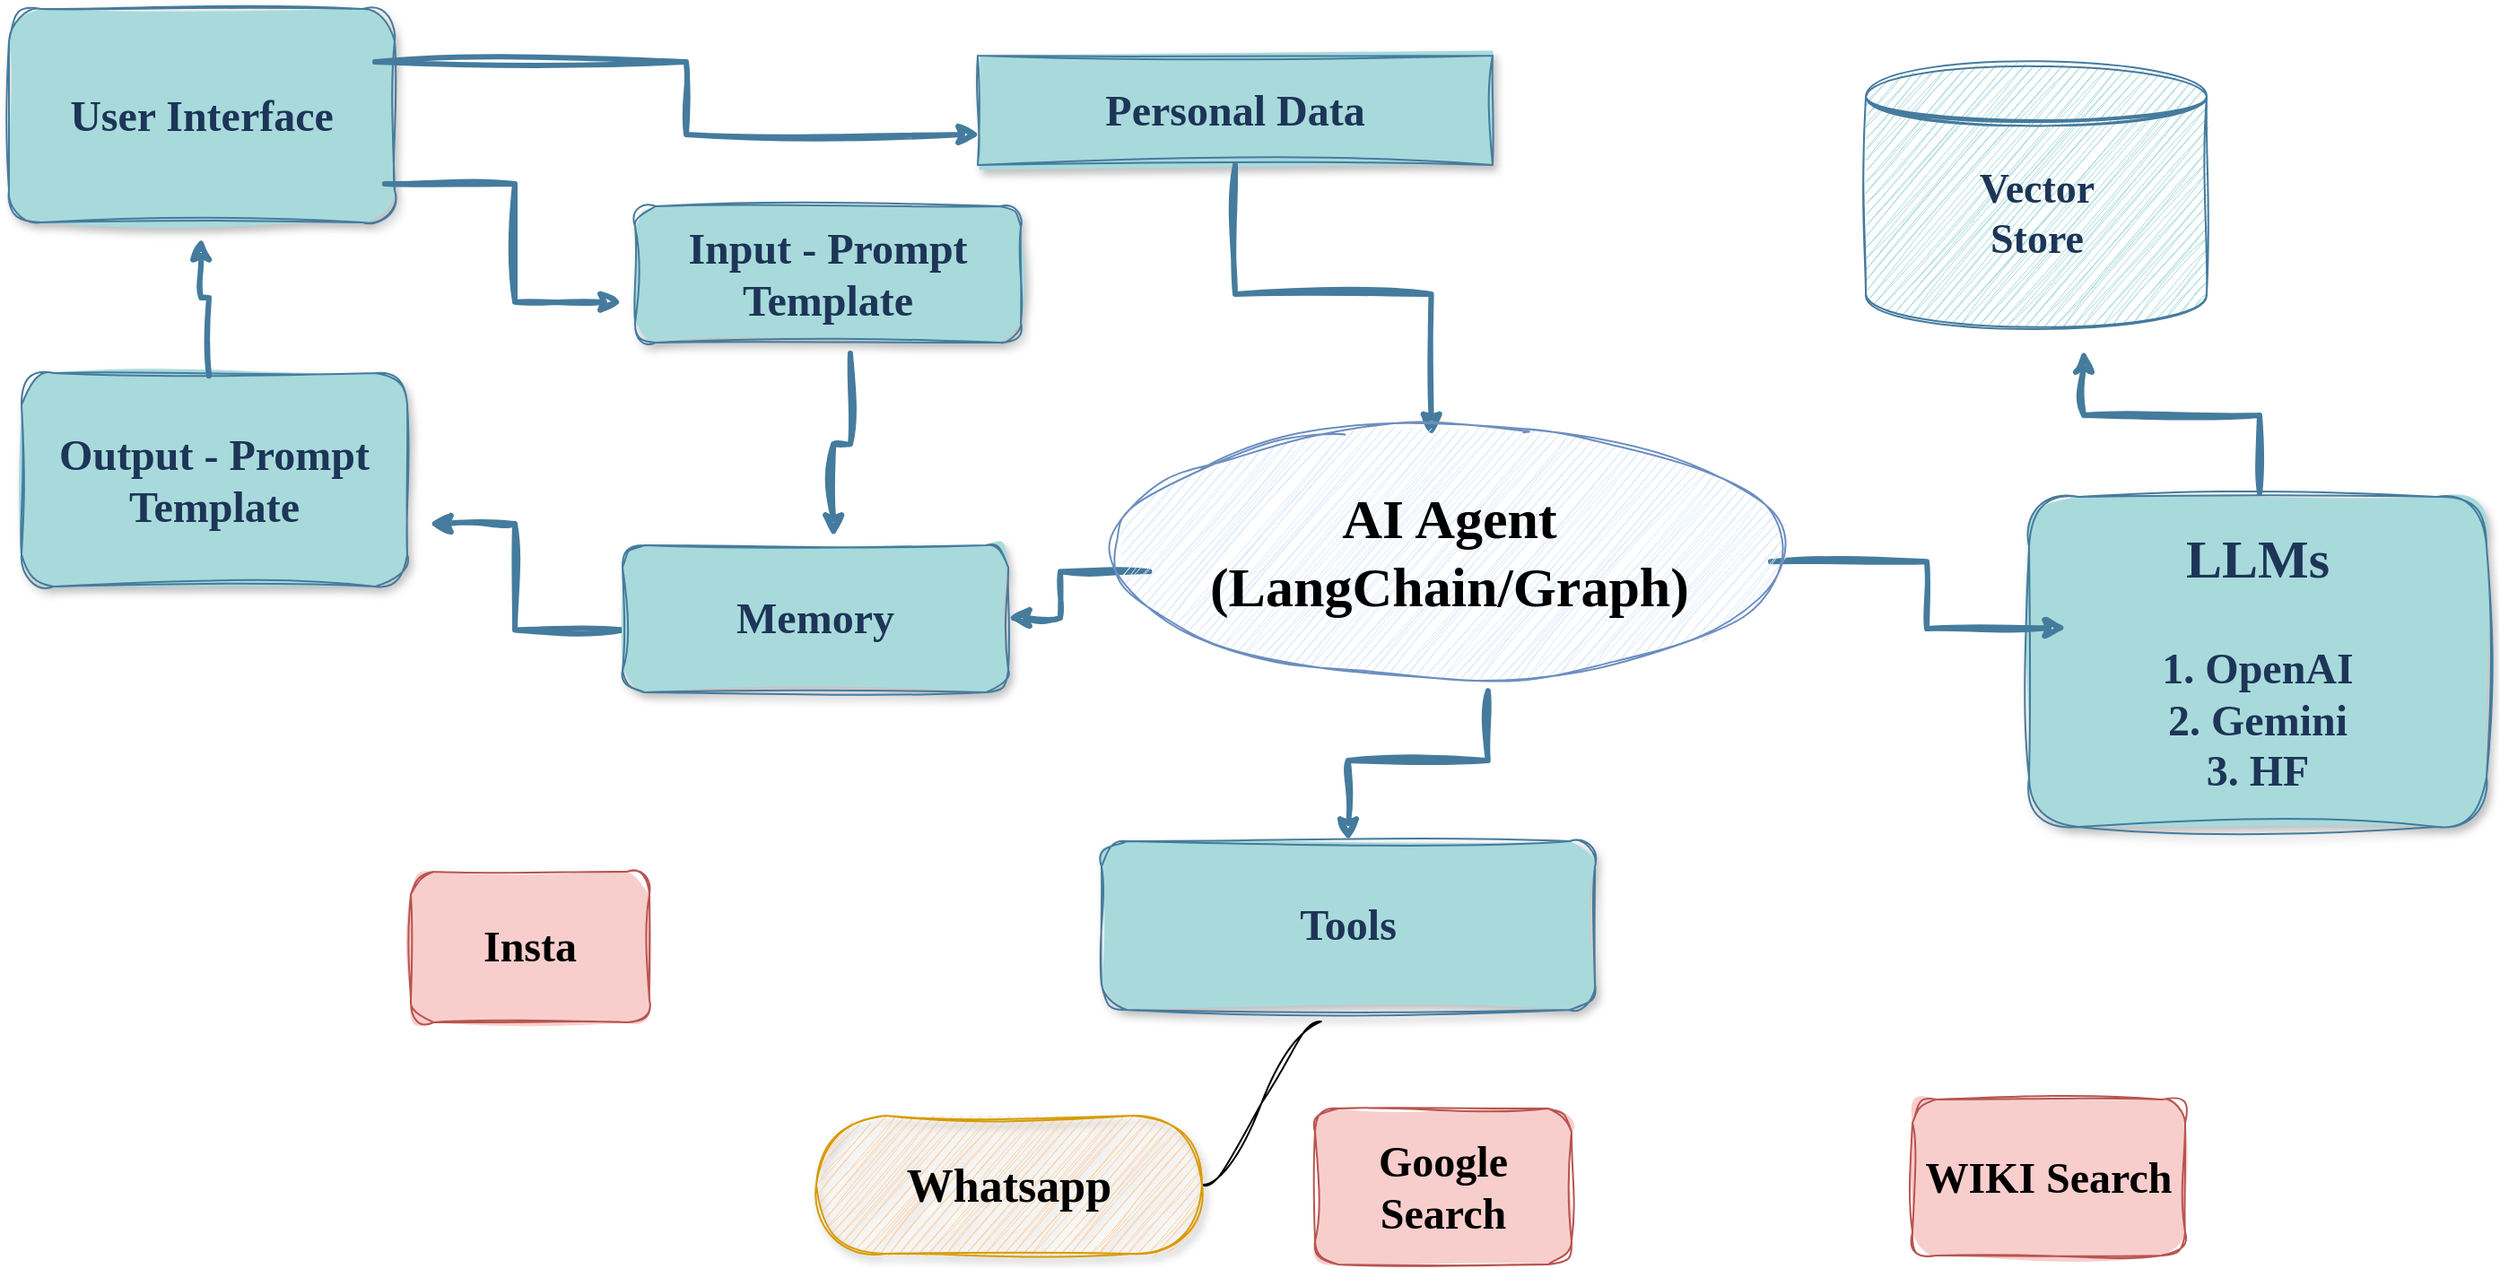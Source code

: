 <mxfile version="26.1.1">
  <diagram name="Page-1" id="c7558073-3199-34d8-9f00-42111426c3f3">
    <mxGraphModel dx="2190" dy="1100" grid="0" gridSize="10" guides="0" tooltips="1" connect="0" arrows="1" fold="1" page="1" pageScale="1" pageWidth="850" pageHeight="1100" background="none" math="0" shadow="0" adaptiveColors="auto">
      <root>
        <object label="" id="0">
          <mxCell />
        </object>
        <mxCell id="1" parent="0" />
        <mxCell id="TeiEiH09iCQTftUvuPfI-22" value="Input - Prompt Template" style="text;html=1;align=center;verticalAlign=middle;whiteSpace=wrap;rounded=1;fontFamily=Comic Sans MS;fontSize=24;fontStyle=1;fillColor=#A8DADC;strokeColor=#457B9D;fillStyle=solid;shadow=1;labelBackgroundColor=none;fontColor=#1D3557;sketch=1;curveFitting=1;jiggle=2;" parent="1" vertex="1">
          <mxGeometry x="440" y="198" width="215" height="76" as="geometry" />
        </mxCell>
        <mxCell id="TeiEiH09iCQTftUvuPfI-23" value="Output - Prompt Template" style="text;html=1;align=center;verticalAlign=middle;whiteSpace=wrap;rounded=1;fontFamily=Comic Sans MS;fontSize=24;fontStyle=1;fillColor=#A8DADC;strokeColor=#457B9D;fillStyle=solid;shadow=1;labelBackgroundColor=none;fontColor=#1D3557;sketch=1;curveFitting=1;jiggle=2;" parent="1" vertex="1">
          <mxGeometry x="98" y="291" width="215" height="119" as="geometry" />
        </mxCell>
        <mxCell id="TeiEiH09iCQTftUvuPfI-24" value="User Interface" style="text;html=1;align=center;verticalAlign=middle;whiteSpace=wrap;rounded=1;fontFamily=Comic Sans MS;fontSize=24;fontStyle=1;fillColor=#A8DADC;strokeColor=#457B9D;fillStyle=solid;shadow=1;labelBackgroundColor=none;fontColor=#1D3557;sketch=1;curveFitting=1;jiggle=2;" parent="1" vertex="1">
          <mxGeometry x="91" y="88" width="215" height="119" as="geometry" />
        </mxCell>
        <object label="" text="Input - Prompt Template" id="TeiEiH09iCQTftUvuPfI-25">
          <mxCell style="edgeStyle=orthogonalEdgeStyle;rounded=0;orthogonalLoop=1;jettySize=auto;html=1;exitX=0.974;exitY=0.819;exitDx=0;exitDy=0;entryX=-0.033;entryY=0.702;entryDx=0;entryDy=0;strokeColor=#457B9D;fontColor=default;fillColor=#A8DADC;strokeWidth=3;labelBackgroundColor=none;entryPerimeter=0;exitPerimeter=0;sketch=1;curveFitting=1;jiggle=2;" parent="1" source="TeiEiH09iCQTftUvuPfI-24" target="TeiEiH09iCQTftUvuPfI-22" edge="1">
            <mxGeometry relative="1" as="geometry">
              <mxPoint x="908" y="384" as="sourcePoint" />
              <mxPoint x="451" y="478" as="targetPoint" />
            </mxGeometry>
          </mxCell>
        </object>
        <object label="" text="Input - Prompt Template" id="TeiEiH09iCQTftUvuPfI-26">
          <mxCell style="edgeStyle=orthogonalEdgeStyle;rounded=0;orthogonalLoop=1;jettySize=auto;html=1;exitX=0.558;exitY=1.079;exitDx=0;exitDy=0;strokeColor=#457B9D;fontColor=default;fillColor=#A8DADC;strokeWidth=3;labelBackgroundColor=none;exitPerimeter=0;entryX=0.547;entryY=-0.055;entryDx=0;entryDy=0;entryPerimeter=0;sketch=1;curveFitting=1;jiggle=2;" parent="1" source="TeiEiH09iCQTftUvuPfI-22" target="TeiEiH09iCQTftUvuPfI-39" edge="1">
            <mxGeometry relative="1" as="geometry">
              <mxPoint x="458" y="537" as="sourcePoint" />
              <mxPoint x="758" y="593" as="targetPoint" />
            </mxGeometry>
          </mxCell>
        </object>
        <object label="" text="Input - Prompt Template" id="TeiEiH09iCQTftUvuPfI-27">
          <mxCell style="edgeStyle=orthogonalEdgeStyle;rounded=0;orthogonalLoop=1;jettySize=auto;html=1;exitX=0.002;exitY=0.576;exitDx=0;exitDy=0;strokeColor=#457B9D;fontColor=default;fillColor=#A8DADC;strokeWidth=3;labelBackgroundColor=none;exitPerimeter=0;entryX=1.056;entryY=0.706;entryDx=0;entryDy=0;entryPerimeter=0;sketch=1;curveFitting=1;jiggle=2;" parent="1" source="TeiEiH09iCQTftUvuPfI-39" target="TeiEiH09iCQTftUvuPfI-23" edge="1">
            <mxGeometry relative="1" as="geometry">
              <mxPoint x="453" y="691" as="sourcePoint" />
              <mxPoint x="639" y="787" as="targetPoint" />
            </mxGeometry>
          </mxCell>
        </object>
        <object label="" text="Input - Prompt Template" id="TeiEiH09iCQTftUvuPfI-30">
          <mxCell style="edgeStyle=orthogonalEdgeStyle;rounded=0;orthogonalLoop=1;jettySize=auto;html=1;exitX=0.486;exitY=0.013;exitDx=0;exitDy=0;strokeColor=#457B9D;fontColor=default;fillColor=#A8DADC;strokeWidth=3;labelBackgroundColor=none;exitPerimeter=0;entryX=0.498;entryY=1.071;entryDx=0;entryDy=0;entryPerimeter=0;sketch=1;curveFitting=1;jiggle=2;" parent="1" source="TeiEiH09iCQTftUvuPfI-23" target="TeiEiH09iCQTftUvuPfI-24" edge="1">
            <mxGeometry relative="1" as="geometry">
              <mxPoint x="280" y="154" as="sourcePoint" />
              <mxPoint x="545" y="910" as="targetPoint" />
            </mxGeometry>
          </mxCell>
        </object>
        <mxCell id="TeiEiH09iCQTftUvuPfI-31" value="&lt;div&gt;&lt;font style=&quot;font-size: 30px;&quot;&gt;LLMs&lt;/font&gt;&lt;/div&gt;&lt;div&gt;&lt;br&gt;&lt;/div&gt;&lt;div&gt;1. OpenAI&lt;/div&gt;&lt;div&gt;2. Gemini&lt;/div&gt;&lt;div&gt;3. HF&lt;br&gt;&lt;/div&gt;" style="text;html=1;align=center;verticalAlign=middle;whiteSpace=wrap;rounded=1;fontFamily=Comic Sans MS;fontSize=24;fontStyle=1;fillColor=#A8DADC;strokeColor=#457B9D;fillStyle=solid;shadow=1;labelBackgroundColor=none;fontColor=#1D3557;sketch=1;curveFitting=1;jiggle=2;" parent="1" vertex="1">
          <mxGeometry x="1217" y="360" width="255" height="184" as="geometry" />
        </mxCell>
        <mxCell id="TeiEiH09iCQTftUvuPfI-32" value="Personal Data" style="text;html=1;align=center;verticalAlign=middle;whiteSpace=wrap;rounded=0;fontFamily=Comic Sans MS;fontSize=24;fontStyle=1;fillColor=#A8DADC;strokeColor=#457B9D;fillStyle=solid;shadow=1;labelBackgroundColor=none;fontColor=#1D3557;sketch=1;curveFitting=1;jiggle=2;" parent="1" vertex="1">
          <mxGeometry x="631" y="114" width="287" height="61" as="geometry" />
        </mxCell>
        <object label="" text="Input - Prompt Template" id="TeiEiH09iCQTftUvuPfI-34">
          <mxCell style="edgeStyle=orthogonalEdgeStyle;rounded=0;orthogonalLoop=1;jettySize=auto;html=1;entryX=0.005;entryY=0.721;entryDx=0;entryDy=0;strokeColor=#457B9D;fontColor=default;fillColor=#A8DADC;strokeWidth=3;labelBackgroundColor=none;entryPerimeter=0;sketch=1;curveFitting=1;jiggle=2;exitX=0.949;exitY=0.248;exitDx=0;exitDy=0;exitPerimeter=0;" parent="1" source="TeiEiH09iCQTftUvuPfI-24" target="TeiEiH09iCQTftUvuPfI-32" edge="1">
            <mxGeometry relative="1" as="geometry">
              <mxPoint x="280" y="154" as="sourcePoint" />
              <mxPoint x="375" y="218" as="targetPoint" />
            </mxGeometry>
          </mxCell>
        </object>
        <object label="" text="Input - Prompt Template" id="TeiEiH09iCQTftUvuPfI-35">
          <mxCell style="edgeStyle=orthogonalEdgeStyle;rounded=0;orthogonalLoop=1;jettySize=auto;html=1;entryX=0.473;entryY=0.051;entryDx=0;entryDy=0;strokeColor=#457B9D;fontColor=default;fillColor=#A8DADC;strokeWidth=3;labelBackgroundColor=none;entryPerimeter=0;sketch=1;curveFitting=1;jiggle=2;" parent="1" source="TeiEiH09iCQTftUvuPfI-32" target="D7hKkzI2UtDsNL6RZgkP-2" edge="1">
            <mxGeometry relative="1" as="geometry">
              <mxPoint x="818" y="710" as="sourcePoint" />
              <mxPoint x="898.456" y="340.98" as="targetPoint" />
            </mxGeometry>
          </mxCell>
        </object>
        <object label="" text="Input - Prompt Template" id="TeiEiH09iCQTftUvuPfI-36">
          <mxCell style="edgeStyle=orthogonalEdgeStyle;rounded=0;orthogonalLoop=1;jettySize=auto;html=1;exitX=0.976;exitY=0.539;exitDx=0;exitDy=0;strokeColor=#457B9D;fontColor=default;fillColor=#A8DADC;strokeWidth=3;labelBackgroundColor=none;exitPerimeter=0;sketch=1;curveFitting=1;jiggle=2;" parent="1" source="D7hKkzI2UtDsNL6RZgkP-2" edge="1">
            <mxGeometry relative="1" as="geometry">
              <mxPoint x="1022.632" y="401.04" as="sourcePoint" />
              <mxPoint x="1238" y="433" as="targetPoint" />
            </mxGeometry>
          </mxCell>
        </object>
        <mxCell id="TeiEiH09iCQTftUvuPfI-38" value="" style="group;rounded=0;labelBackgroundColor=none;fontColor=#1D3557;sketch=1;curveFitting=1;jiggle=2;" parent="1" vertex="1" connectable="0">
          <mxGeometry x="1126" y="118" width="190" height="151" as="geometry" />
        </mxCell>
        <mxCell id="TeiEiH09iCQTftUvuPfI-33" value="" style="shape=datastore;whiteSpace=wrap;html=1;hachureGap=4;strokeColor=#457B9D;fontFamily=Architects Daughter;fontSource=https%3A%2F%2Ffonts.googleapis.com%2Fcss%3Ffamily%3DArchitects%2BDaughter;fontColor=#1D3557;fillColor=#A8DADC;labelBackgroundColor=none;sketch=1;curveFitting=1;jiggle=2;rounded=0;" parent="TeiEiH09iCQTftUvuPfI-38" vertex="1">
          <mxGeometry width="190" height="148" as="geometry" />
        </mxCell>
        <mxCell id="TeiEiH09iCQTftUvuPfI-37" value="Vector Store" style="text;html=1;align=center;verticalAlign=middle;whiteSpace=wrap;rounded=0;fontFamily=Comic Sans MS;strokeColor=none;fontSize=23;fontStyle=1;labelBackgroundColor=none;fontColor=#1D3557;sketch=1;curveFitting=1;jiggle=2;" parent="TeiEiH09iCQTftUvuPfI-38" vertex="1">
          <mxGeometry x="40" y="16" width="111" height="135" as="geometry" />
        </mxCell>
        <mxCell id="TeiEiH09iCQTftUvuPfI-39" value="Memory" style="text;html=1;align=center;verticalAlign=middle;whiteSpace=wrap;rounded=1;fontFamily=Comic Sans MS;fontSize=24;fontStyle=1;fillColor=#A8DADC;strokeColor=#457B9D;fillStyle=solid;shadow=1;labelBackgroundColor=none;fontColor=#1D3557;sketch=1;curveFitting=1;jiggle=2;" parent="1" vertex="1">
          <mxGeometry x="433" y="387" width="215" height="82" as="geometry" />
        </mxCell>
        <mxCell id="TeiEiH09iCQTftUvuPfI-40" value="Tools" style="text;html=1;align=center;verticalAlign=middle;whiteSpace=wrap;rounded=1;fontFamily=Comic Sans MS;fontSize=24;fontStyle=1;fillColor=#A8DADC;strokeColor=#457B9D;fillStyle=solid;shadow=1;labelBackgroundColor=none;fontColor=#1D3557;sketch=1;curveFitting=1;jiggle=2;" parent="1" vertex="1">
          <mxGeometry x="700" y="552" width="275" height="94" as="geometry" />
        </mxCell>
        <object label="" text="Input - Prompt Template" id="TeiEiH09iCQTftUvuPfI-41">
          <mxCell style="edgeStyle=orthogonalEdgeStyle;rounded=0;orthogonalLoop=1;jettySize=auto;html=1;strokeColor=#457B9D;fontColor=default;fillColor=#A8DADC;strokeWidth=3;labelBackgroundColor=none;entryX=0.998;entryY=0.494;entryDx=0;entryDy=0;entryPerimeter=0;sketch=1;curveFitting=1;jiggle=2;exitX=0.055;exitY=0.578;exitDx=0;exitDy=0;exitPerimeter=0;" parent="1" source="D7hKkzI2UtDsNL6RZgkP-2" target="TeiEiH09iCQTftUvuPfI-39" edge="1">
            <mxGeometry relative="1" as="geometry">
              <mxPoint x="731.206" y="395.016" as="sourcePoint" />
              <mxPoint x="678" y="485" as="targetPoint" />
            </mxGeometry>
          </mxCell>
        </object>
        <object label="" text="Input - Prompt Template" id="TeiEiH09iCQTftUvuPfI-42">
          <mxCell style="edgeStyle=orthogonalEdgeStyle;rounded=0;orthogonalLoop=1;jettySize=auto;html=1;exitX=0.557;exitY=1.043;exitDx=0;exitDy=0;strokeColor=#457B9D;fontColor=default;fillColor=#A8DADC;strokeWidth=3;labelBackgroundColor=none;exitPerimeter=0;sketch=1;curveFitting=1;jiggle=2;" parent="1" source="D7hKkzI2UtDsNL6RZgkP-2" target="TeiEiH09iCQTftUvuPfI-40" edge="1">
            <mxGeometry relative="1" as="geometry">
              <mxPoint x="866.944" y="459.98" as="sourcePoint" />
              <mxPoint x="1293" y="795" as="targetPoint" />
            </mxGeometry>
          </mxCell>
        </object>
        <object label="" text="Input - Prompt Template" id="TeiEiH09iCQTftUvuPfI-43">
          <mxCell style="edgeStyle=orthogonalEdgeStyle;rounded=0;orthogonalLoop=1;jettySize=auto;html=1;exitX=0.504;exitY=-0.011;exitDx=0;exitDy=0;entryX=0.734;entryY=1.067;entryDx=0;entryDy=0;strokeColor=#457B9D;fontColor=default;fillColor=#A8DADC;strokeWidth=3;labelBackgroundColor=none;entryPerimeter=0;exitPerimeter=0;jumpStyle=arc;sketch=1;curveFitting=1;jiggle=2;flowAnimation=0;" parent="1" source="TeiEiH09iCQTftUvuPfI-31" target="TeiEiH09iCQTftUvuPfI-37" edge="1">
            <mxGeometry relative="1" as="geometry">
              <mxPoint x="1078" y="344" as="sourcePoint" />
              <mxPoint x="1353" y="447" as="targetPoint" />
            </mxGeometry>
          </mxCell>
        </object>
        <mxCell id="TeiEiH09iCQTftUvuPfI-45" value="WIKI Search" style="text;html=1;align=center;verticalAlign=middle;whiteSpace=wrap;rounded=1;fontFamily=Comic Sans MS;fontSize=24;fontStyle=1;fillColor=#f8cecc;strokeColor=#b85450;fillStyle=solid;shadow=0;labelBackgroundColor=none;sketch=1;curveFitting=1;jiggle=2;glass=0;" parent="1" vertex="1">
          <mxGeometry x="1152" y="696" width="152" height="87" as="geometry" />
        </mxCell>
        <mxCell id="TeiEiH09iCQTftUvuPfI-46" value="Google Search" style="text;html=1;align=center;verticalAlign=middle;whiteSpace=wrap;rounded=1;fontFamily=Comic Sans MS;fontSize=24;fontStyle=1;fillColor=#f8cecc;strokeColor=#b85450;fillStyle=solid;shadow=0;labelBackgroundColor=none;sketch=1;curveFitting=1;jiggle=2;glass=0;" parent="1" vertex="1">
          <mxGeometry x="819" y="701" width="143" height="87" as="geometry" />
        </mxCell>
        <mxCell id="TeiEiH09iCQTftUvuPfI-48" value="Insta" style="text;html=1;align=center;verticalAlign=middle;whiteSpace=wrap;rounded=1;fontFamily=Comic Sans MS;fontSize=24;fontStyle=1;fillColor=#f8cecc;strokeColor=#b85450;fillStyle=solid;shadow=0;labelBackgroundColor=none;sketch=1;curveFitting=1;jiggle=2;glass=0;" parent="1" vertex="1">
          <mxGeometry x="315" y="569" width="133" height="84" as="geometry" />
        </mxCell>
        <mxCell id="D7hKkzI2UtDsNL6RZgkP-2" value="&lt;div&gt;&lt;font style=&quot;font-size: 31px;&quot;&gt;&lt;b&gt;&lt;font&gt;AI Agent&lt;/font&gt;&lt;/b&gt;&lt;/font&gt;&lt;/div&gt;&lt;div&gt;&lt;font style=&quot;font-size: 31px;&quot;&gt;&lt;b&gt;&lt;font&gt;(LangChain/Graph)&lt;/font&gt;&lt;/b&gt;&lt;/font&gt;&lt;br&gt;&lt;/div&gt;" style="ellipse;whiteSpace=wrap;html=1;align=center;newEdgeStyle={&quot;edgeStyle&quot;:&quot;entityRelationEdgeStyle&quot;,&quot;startArrow&quot;:&quot;none&quot;,&quot;endArrow&quot;:&quot;none&quot;,&quot;segment&quot;:10,&quot;curved&quot;:1,&quot;sourcePerimeterSpacing&quot;:0,&quot;targetPerimeterSpacing&quot;:0};treeFolding=1;treeMoving=1;sketch=1;hachureGap=4;jiggle=2;curveFitting=1;fontFamily=Comic Sans MS;fillColor=#dae8fc;strokeColor=#6c8ebf;shadow=0;labelBackgroundColor=none;labelBorderColor=none;" vertex="1" parent="1">
          <mxGeometry x="706" y="319" width="376" height="143" as="geometry" />
        </mxCell>
        <mxCell id="D7hKkzI2UtDsNL6RZgkP-4" value="" style="edgeStyle=entityRelationEdgeStyle;startArrow=none;endArrow=none;segment=10;curved=1;sourcePerimeterSpacing=0;targetPerimeterSpacing=0;rounded=0;sketch=1;hachureGap=4;jiggle=2;curveFitting=1;fontFamily=Architects Daughter;fontSource=https%3A%2F%2Ffonts.googleapis.com%2Fcss%3Ffamily%3DArchitects%2BDaughter;entryX=0.445;entryY=1.069;entryDx=0;entryDy=0;entryPerimeter=0;" edge="1" target="TeiEiH09iCQTftUvuPfI-40" parent="1" source="D7hKkzI2UtDsNL6RZgkP-3">
          <mxGeometry relative="1" as="geometry">
            <mxPoint x="848" y="648" as="sourcePoint" />
            <mxPoint x="604" y="986" as="targetPoint" />
            <Array as="points">
              <mxPoint x="438" y="860" />
              <mxPoint x="308" y="940" />
            </Array>
          </mxGeometry>
        </mxCell>
        <mxCell id="D7hKkzI2UtDsNL6RZgkP-3" value="&lt;b&gt;&lt;font face=&quot;Comic Sans MS&quot; style=&quot;font-size: 26px;&quot;&gt;Whatsapp&lt;/font&gt;&lt;/b&gt;" style="whiteSpace=wrap;html=1;rounded=1;arcSize=50;align=center;verticalAlign=middle;strokeWidth=1;autosize=1;spacing=4;treeFolding=1;treeMoving=1;newEdgeStyle={&quot;edgeStyle&quot;:&quot;entityRelationEdgeStyle&quot;,&quot;startArrow&quot;:&quot;none&quot;,&quot;endArrow&quot;:&quot;none&quot;,&quot;segment&quot;:10,&quot;curved&quot;:1,&quot;sourcePerimeterSpacing&quot;:0,&quot;targetPerimeterSpacing&quot;:0};sketch=1;hachureGap=4;jiggle=2;curveFitting=1;fontFamily=Architects Daughter;fontSource=https%3A%2F%2Ffonts.googleapis.com%2Fcss%3Ffamily%3DArchitects%2BDaughter;fillColor=#FFCE9F;strokeColor=#d79b00;shadow=1;" vertex="1" parent="1">
          <mxGeometry x="541" y="705" width="215" height="77" as="geometry" />
        </mxCell>
      </root>
    </mxGraphModel>
  </diagram>
</mxfile>

